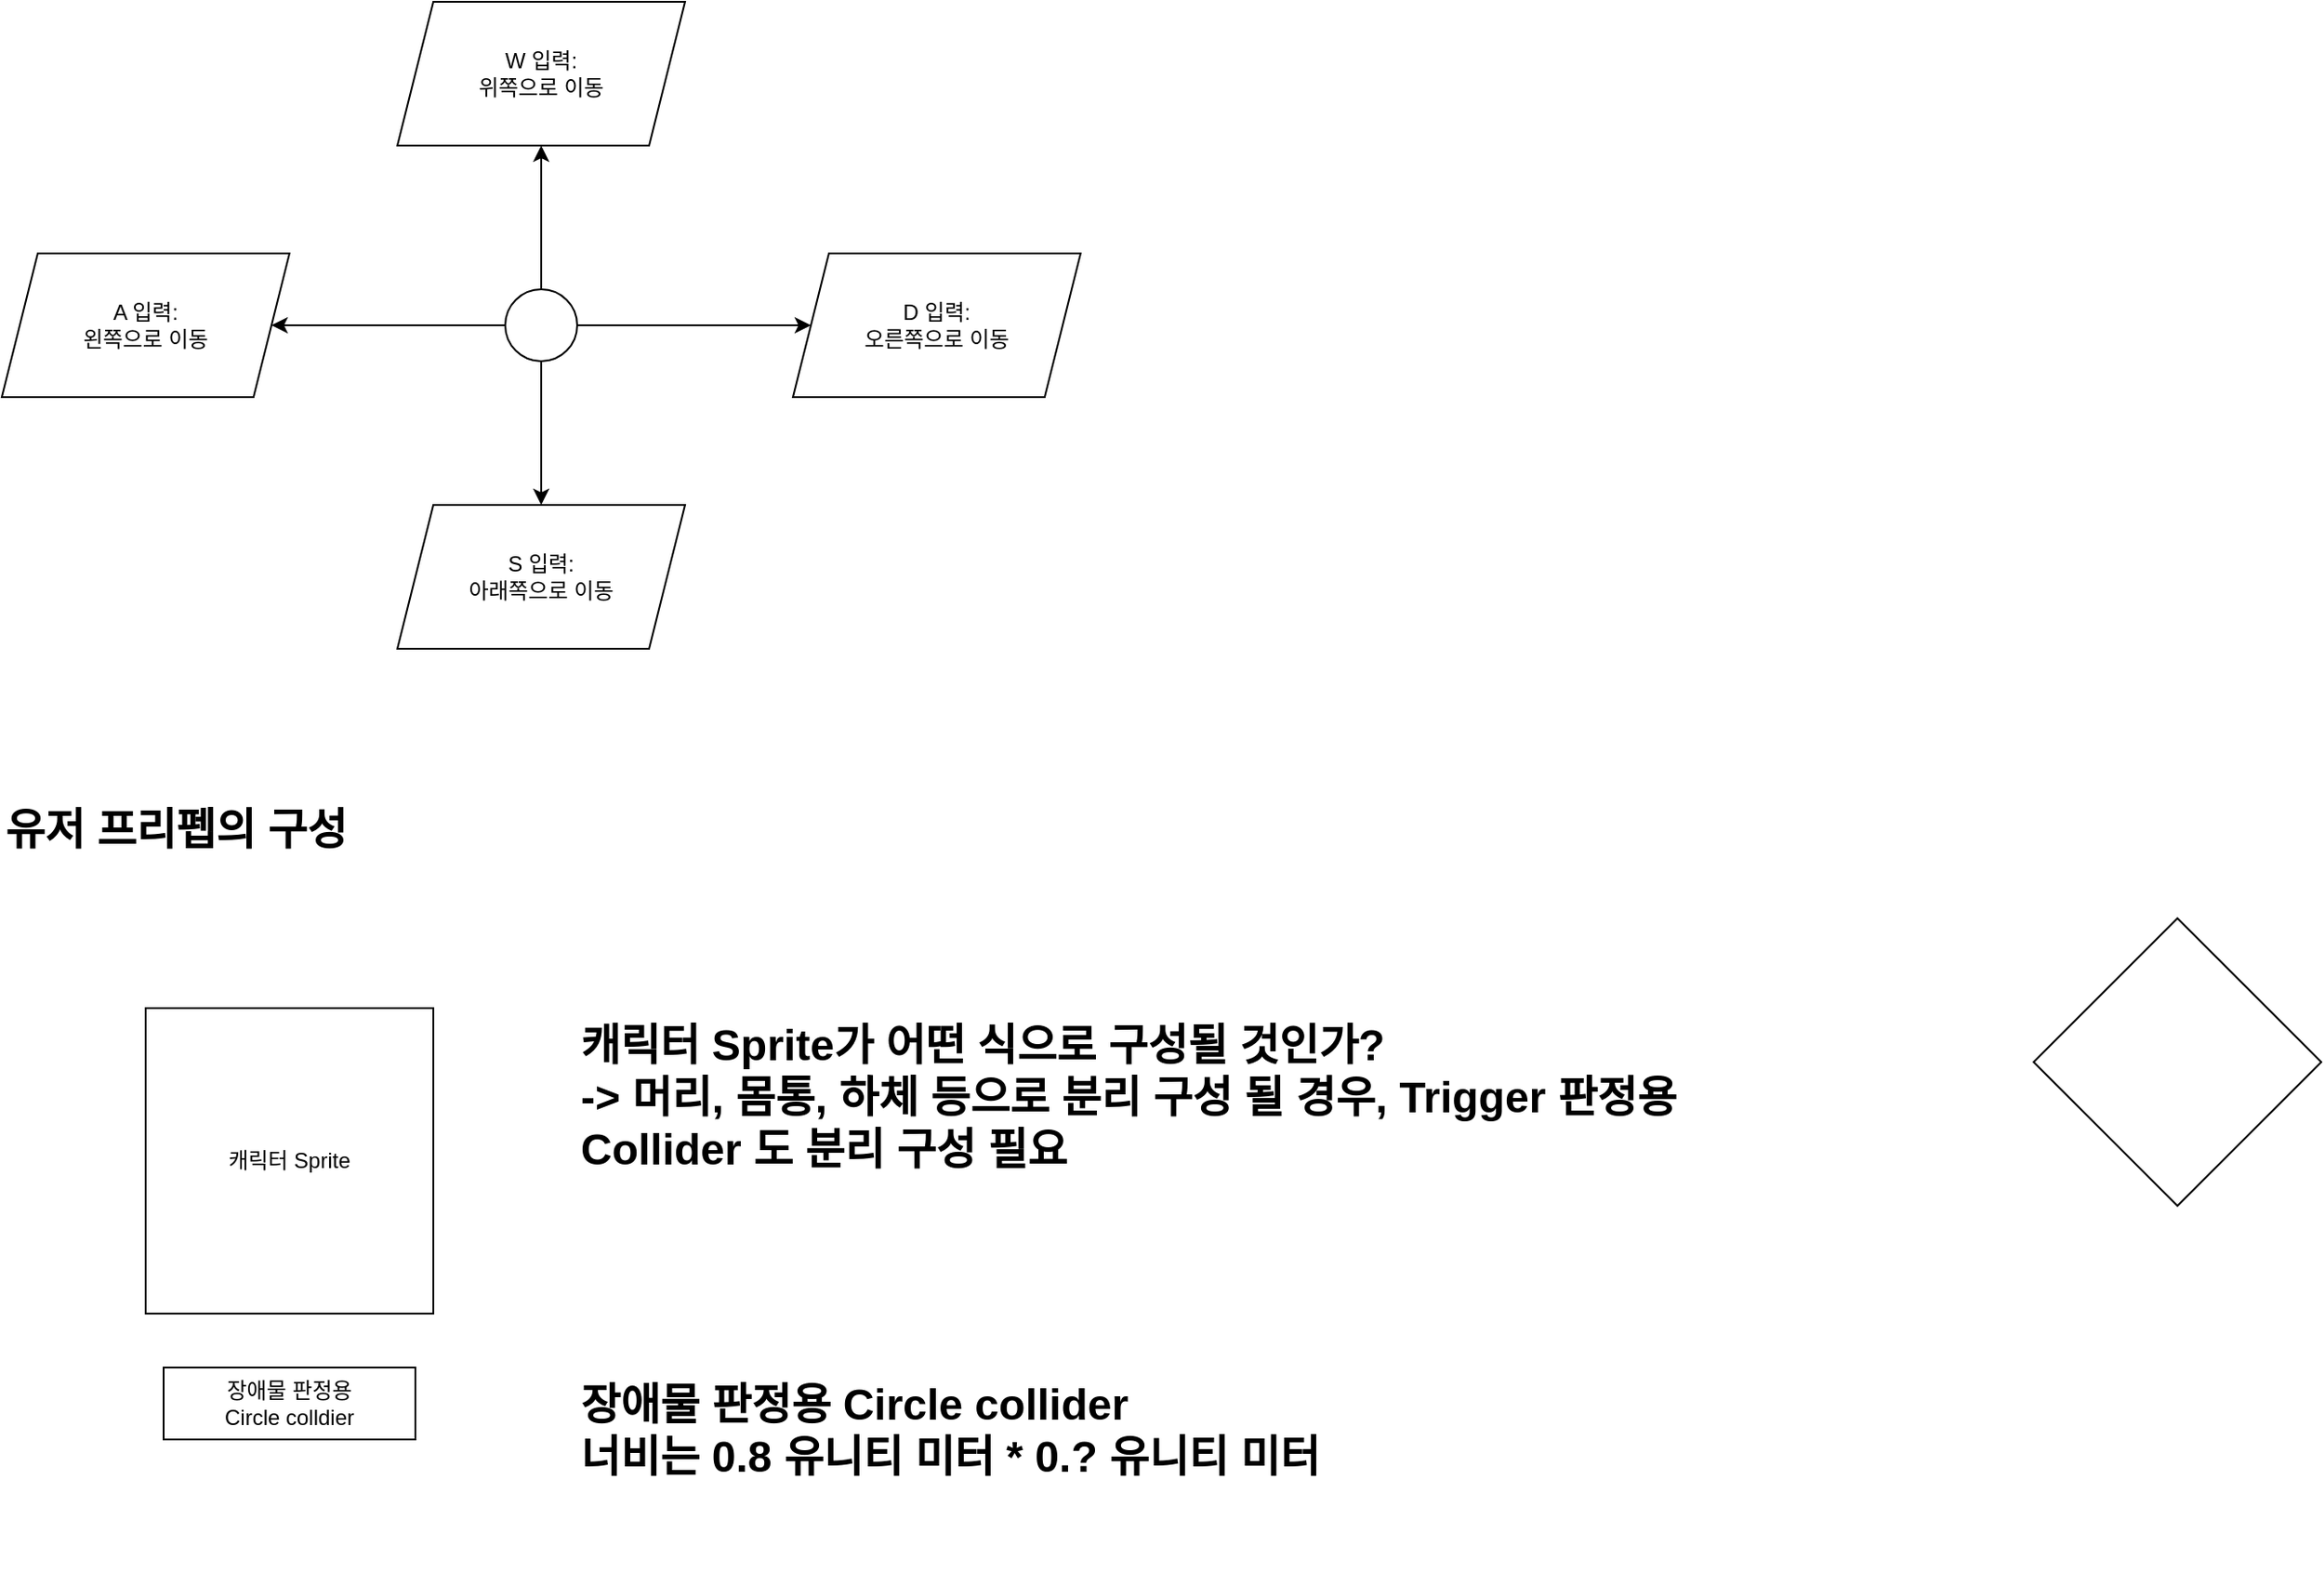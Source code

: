 <mxfile version="20.7.4" type="device" pages="2"><diagram id="6WKfuj2B-MdKXiExnDiz" name="기본"><mxGraphModel dx="1780" dy="1329" grid="1" gridSize="10" guides="1" tooltips="1" connect="1" arrows="1" fold="1" page="1" pageScale="1" pageWidth="827" pageHeight="1169" math="0" shadow="0"><root><mxCell id="0"/><mxCell id="1" parent="0"/><mxCell id="9zA8CGHuLIm7Ng9tNiTG-2" style="edgeStyle=orthogonalEdgeStyle;rounded=0;orthogonalLoop=1;jettySize=auto;html=1;" edge="1" parent="1" source="9zA8CGHuLIm7Ng9tNiTG-6" target="9zA8CGHuLIm7Ng9tNiTG-9"><mxGeometry relative="1" as="geometry"/></mxCell><mxCell id="9zA8CGHuLIm7Ng9tNiTG-3" style="edgeStyle=orthogonalEdgeStyle;rounded=0;orthogonalLoop=1;jettySize=auto;html=1;" edge="1" parent="1" source="9zA8CGHuLIm7Ng9tNiTG-6" target="9zA8CGHuLIm7Ng9tNiTG-7"><mxGeometry relative="1" as="geometry"/></mxCell><mxCell id="9zA8CGHuLIm7Ng9tNiTG-4" style="edgeStyle=orthogonalEdgeStyle;rounded=0;orthogonalLoop=1;jettySize=auto;html=1;" edge="1" parent="1" source="9zA8CGHuLIm7Ng9tNiTG-6" target="9zA8CGHuLIm7Ng9tNiTG-8"><mxGeometry relative="1" as="geometry"/></mxCell><mxCell id="9zA8CGHuLIm7Ng9tNiTG-5" style="edgeStyle=orthogonalEdgeStyle;rounded=0;orthogonalLoop=1;jettySize=auto;html=1;" edge="1" parent="1" source="9zA8CGHuLIm7Ng9tNiTG-6" target="9zA8CGHuLIm7Ng9tNiTG-10"><mxGeometry relative="1" as="geometry"/></mxCell><mxCell id="9zA8CGHuLIm7Ng9tNiTG-6" value="" style="ellipse;whiteSpace=wrap;html=1;aspect=fixed;" vertex="1" parent="1"><mxGeometry x="1120" y="200" width="40" height="40" as="geometry"/></mxCell><mxCell id="9zA8CGHuLIm7Ng9tNiTG-7" value="D 입력:&lt;br&gt;오른쪽으로 이동" style="shape=parallelogram;perimeter=parallelogramPerimeter;whiteSpace=wrap;html=1;fixedSize=1;" vertex="1" parent="1"><mxGeometry x="1280" y="180" width="160" height="80" as="geometry"/></mxCell><mxCell id="9zA8CGHuLIm7Ng9tNiTG-8" value="A 입력:&lt;br&gt;왼쪽으로 이동" style="shape=parallelogram;perimeter=parallelogramPerimeter;whiteSpace=wrap;html=1;fixedSize=1;" vertex="1" parent="1"><mxGeometry x="840" y="180" width="160" height="80" as="geometry"/></mxCell><mxCell id="9zA8CGHuLIm7Ng9tNiTG-9" value="S 입력:&lt;br&gt;아래쪽으로 이동" style="shape=parallelogram;perimeter=parallelogramPerimeter;whiteSpace=wrap;html=1;fixedSize=1;" vertex="1" parent="1"><mxGeometry x="1060" y="320" width="160" height="80" as="geometry"/></mxCell><mxCell id="9zA8CGHuLIm7Ng9tNiTG-10" value="W 입력:&lt;br&gt;위쪽으로 이동" style="shape=parallelogram;perimeter=parallelogramPerimeter;whiteSpace=wrap;html=1;fixedSize=1;" vertex="1" parent="1"><mxGeometry x="1060" y="40" width="160" height="80" as="geometry"/></mxCell><mxCell id="9zA8CGHuLIm7Ng9tNiTG-12" value="캐릭터 Sprite" style="rounded=0;whiteSpace=wrap;html=1;" vertex="1" parent="1"><mxGeometry x="920" y="600" width="160" height="170" as="geometry"/></mxCell><mxCell id="9zA8CGHuLIm7Ng9tNiTG-13" value="" style="rhombus;whiteSpace=wrap;html=1;" vertex="1" parent="1"><mxGeometry x="1970" y="550" width="160" height="160" as="geometry"/></mxCell><mxCell id="9zA8CGHuLIm7Ng9tNiTG-14" value="유저 프리펩의 구성" style="text;html=1;strokeColor=none;fillColor=none;align=left;verticalAlign=top;whiteSpace=wrap;rounded=0;fontStyle=1;fontSize=24;" vertex="1" parent="1"><mxGeometry x="840" y="480" width="680" height="80" as="geometry"/></mxCell><mxCell id="9zA8CGHuLIm7Ng9tNiTG-16" value="캐릭터 Sprite가 어떤 식으로 구성될 것인가?&lt;br&gt;-&amp;gt; 머리, 몸통, 하체 등으로 분리 구성 될 경우, Trigger 판정용 Collider 도 분리 구성 필요" style="text;html=1;strokeColor=none;fillColor=none;align=left;verticalAlign=top;whiteSpace=wrap;rounded=0;fontStyle=1;fontSize=24;" vertex="1" parent="1"><mxGeometry x="1160" y="600" width="680" height="120" as="geometry"/></mxCell><mxCell id="9zA8CGHuLIm7Ng9tNiTG-18" value="장애물 판정용 &lt;br&gt;Circle colldier" style="rounded=0;whiteSpace=wrap;html=1;" vertex="1" parent="1"><mxGeometry x="930" y="800" width="140" height="40" as="geometry"/></mxCell><mxCell id="9zA8CGHuLIm7Ng9tNiTG-19" value="장애물 판정용 Circle collider&lt;br&gt;너비는 0.8 유니티 미터 * 0.? 유니티 미터" style="text;html=1;strokeColor=none;fillColor=none;align=left;verticalAlign=top;whiteSpace=wrap;rounded=0;fontStyle=1;fontSize=24;" vertex="1" parent="1"><mxGeometry x="1160" y="800" width="680" height="120" as="geometry"/></mxCell></root></mxGraphModel></diagram><diagram id="yZBBi51S8Hz6aT_PRP-5" name="오브젝트 구성"><mxGraphModel dx="2390" dy="1218" grid="1" gridSize="10" guides="1" tooltips="1" connect="1" arrows="1" fold="1" page="1" pageScale="1" pageWidth="827" pageHeight="1169" math="0" shadow="0"><root><mxCell id="0"/><mxCell id="1" parent="0"/><mxCell id="M1modhusu0DqScJqHS3r-2" value="유저 프리펩" style="swimlane;whiteSpace=wrap;html=1;fontSize=12;" vertex="1" parent="1"><mxGeometry x="40" y="40" width="760" height="1080" as="geometry"/></mxCell><mxCell id="M1modhusu0DqScJqHS3r-9" value="원형 Collider 2D" style="rounded=0;whiteSpace=wrap;html=1;fontSize=12;" vertex="1" parent="M1modhusu0DqScJqHS3r-2"><mxGeometry x="40" y="120" width="160" height="80" as="geometry"/></mxCell><mxCell id="M1modhusu0DqScJqHS3r-10" value="DetectionController" style="rounded=0;whiteSpace=wrap;html=1;fontSize=12;" vertex="1" parent="M1modhusu0DqScJqHS3r-2"><mxGeometry x="440" y="120" width="160" height="80" as="geometry"/></mxCell><mxCell id="M1modhusu0DqScJqHS3r-11" value="RigidBody 2D" style="rounded=0;whiteSpace=wrap;html=1;fontSize=12;" vertex="1" parent="M1modhusu0DqScJqHS3r-2"><mxGeometry x="240" y="120" width="160" height="80" as="geometry"/></mxCell><mxCell id="M1modhusu0DqScJqHS3r-12" value="이동 제한 로직 관련 컴포넌트" style="text;html=1;strokeColor=none;fillColor=none;align=center;verticalAlign=middle;whiteSpace=wrap;rounded=0;fontSize=12;fontStyle=1" vertex="1" parent="M1modhusu0DqScJqHS3r-2"><mxGeometry x="40" y="40" width="680" height="30" as="geometry"/></mxCell><mxCell id="M1modhusu0DqScJqHS3r-13" value="감시 관리 오브젝트" style="rounded=0;whiteSpace=wrap;html=1;fontSize=12;" vertex="1" parent="M1modhusu0DqScJqHS3r-2"><mxGeometry x="40" y="320" width="160" height="80" as="geometry"/></mxCell><mxCell id="M1modhusu0DqScJqHS3r-15" value="아트 관리 오브젝트" style="rounded=0;whiteSpace=wrap;html=1;fontSize=12;" vertex="1" parent="M1modhusu0DqScJqHS3r-2"><mxGeometry x="40" y="480" width="160" height="80" as="geometry"/></mxCell><mxCell id="M1modhusu0DqScJqHS3r-8" value="아트 관리 오브젝트" style="swimlane;whiteSpace=wrap;html=1;fontSize=12;" vertex="1" parent="1"><mxGeometry x="1640" y="80" width="680" height="320" as="geometry"/></mxCell><mxCell id="M1modhusu0DqScJqHS3r-4" value="감지 관리 오브젝트" style="swimlane;whiteSpace=wrap;html=1;fontSize=12;" vertex="1" parent="1"><mxGeometry x="880" y="80" width="680" height="320" as="geometry"/></mxCell><mxCell id="M1modhusu0DqScJqHS3r-5" value="원형 Colldier 2D" style="rounded=0;whiteSpace=wrap;html=1;fontSize=12;" vertex="1" parent="M1modhusu0DqScJqHS3r-4"><mxGeometry x="40" y="80" width="160" height="80" as="geometry"/></mxCell><mxCell id="M1modhusu0DqScJqHS3r-6" value="DetectionController" style="rounded=0;whiteSpace=wrap;html=1;fontSize=12;" vertex="1" parent="M1modhusu0DqScJqHS3r-4"><mxGeometry x="240" y="80" width="160" height="80" as="geometry"/></mxCell><mxCell id="M1modhusu0DqScJqHS3r-7" value="RigidBody 2D" style="rounded=0;whiteSpace=wrap;html=1;fontSize=12;" vertex="1" parent="M1modhusu0DqScJqHS3r-4"><mxGeometry x="40" y="200" width="160" height="80" as="geometry"/></mxCell><mxCell id="M1modhusu0DqScJqHS3r-14" style="edgeStyle=orthogonalEdgeStyle;rounded=0;orthogonalLoop=1;jettySize=auto;html=1;fontSize=12;" edge="1" parent="1" source="M1modhusu0DqScJqHS3r-13" target="M1modhusu0DqScJqHS3r-4"><mxGeometry relative="1" as="geometry"><Array as="points"><mxPoint x="840" y="400"/><mxPoint x="840" y="40"/><mxPoint x="1220" y="40"/></Array></mxGeometry></mxCell><mxCell id="M1modhusu0DqScJqHS3r-16" style="edgeStyle=orthogonalEdgeStyle;rounded=0;orthogonalLoop=1;jettySize=auto;html=1;fontSize=12;" edge="1" parent="1" source="M1modhusu0DqScJqHS3r-15" target="M1modhusu0DqScJqHS3r-8"><mxGeometry relative="1" as="geometry"><Array as="points"><mxPoint x="280" y="560"/><mxPoint x="280" y="440"/><mxPoint x="1600" y="440"/><mxPoint x="1600" y="240"/></Array></mxGeometry></mxCell></root></mxGraphModel></diagram></mxfile>